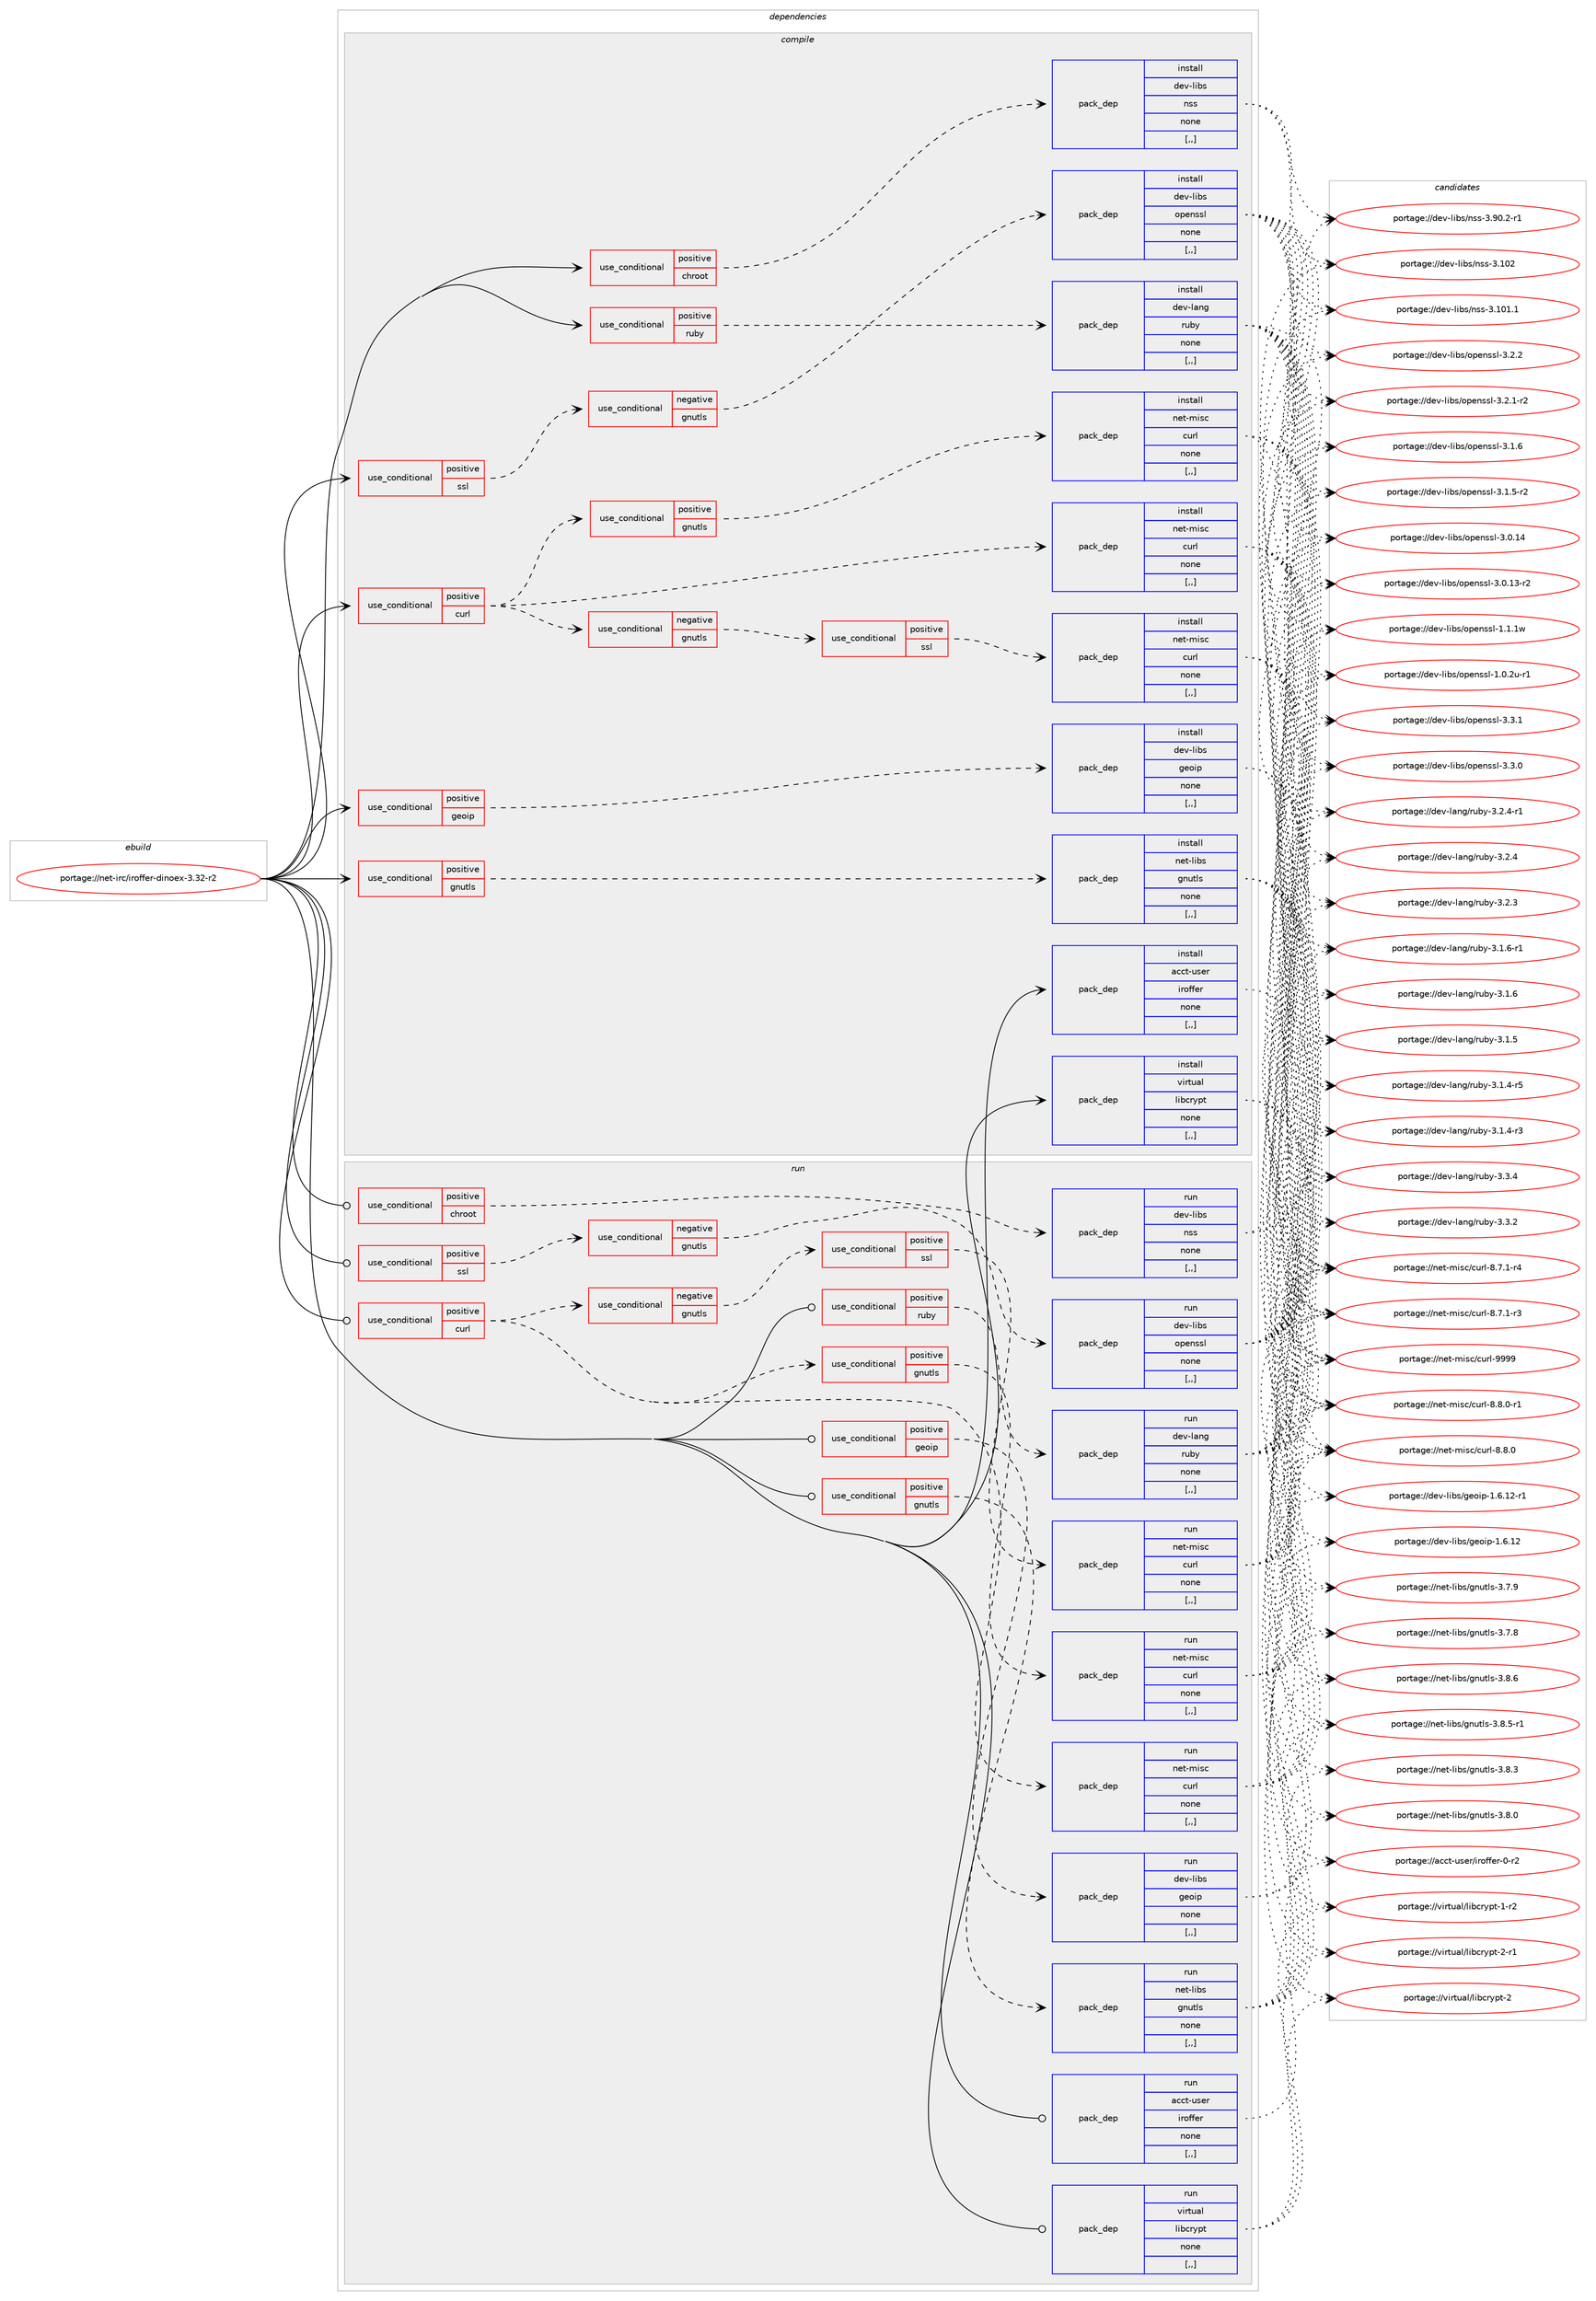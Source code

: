 digraph prolog {

# *************
# Graph options
# *************

newrank=true;
concentrate=true;
compound=true;
graph [rankdir=LR,fontname=Helvetica,fontsize=10,ranksep=1.5];#, ranksep=2.5, nodesep=0.2];
edge  [arrowhead=vee];
node  [fontname=Helvetica,fontsize=10];

# **********
# The ebuild
# **********

subgraph cluster_leftcol {
color=gray;
rank=same;
label=<<i>ebuild</i>>;
id [label="portage://net-irc/iroffer-dinoex-3.32-r2", color=red, width=4, href="../net-irc/iroffer-dinoex-3.32-r2.svg"];
}

# ****************
# The dependencies
# ****************

subgraph cluster_midcol {
color=gray;
label=<<i>dependencies</i>>;
subgraph cluster_compile {
fillcolor="#eeeeee";
style=filled;
label=<<i>compile</i>>;
subgraph cond91856 {
dependency353024 [label=<<TABLE BORDER="0" CELLBORDER="1" CELLSPACING="0" CELLPADDING="4"><TR><TD ROWSPAN="3" CELLPADDING="10">use_conditional</TD></TR><TR><TD>positive</TD></TR><TR><TD>chroot</TD></TR></TABLE>>, shape=none, color=red];
subgraph pack258539 {
dependency353025 [label=<<TABLE BORDER="0" CELLBORDER="1" CELLSPACING="0" CELLPADDING="4" WIDTH="220"><TR><TD ROWSPAN="6" CELLPADDING="30">pack_dep</TD></TR><TR><TD WIDTH="110">install</TD></TR><TR><TD>dev-libs</TD></TR><TR><TD>nss</TD></TR><TR><TD>none</TD></TR><TR><TD>[,,]</TD></TR></TABLE>>, shape=none, color=blue];
}
dependency353024:e -> dependency353025:w [weight=20,style="dashed",arrowhead="vee"];
}
id:e -> dependency353024:w [weight=20,style="solid",arrowhead="vee"];
subgraph cond91857 {
dependency353026 [label=<<TABLE BORDER="0" CELLBORDER="1" CELLSPACING="0" CELLPADDING="4"><TR><TD ROWSPAN="3" CELLPADDING="10">use_conditional</TD></TR><TR><TD>positive</TD></TR><TR><TD>curl</TD></TR></TABLE>>, shape=none, color=red];
subgraph pack258540 {
dependency353027 [label=<<TABLE BORDER="0" CELLBORDER="1" CELLSPACING="0" CELLPADDING="4" WIDTH="220"><TR><TD ROWSPAN="6" CELLPADDING="30">pack_dep</TD></TR><TR><TD WIDTH="110">install</TD></TR><TR><TD>net-misc</TD></TR><TR><TD>curl</TD></TR><TR><TD>none</TD></TR><TR><TD>[,,]</TD></TR></TABLE>>, shape=none, color=blue];
}
dependency353026:e -> dependency353027:w [weight=20,style="dashed",arrowhead="vee"];
subgraph cond91858 {
dependency353028 [label=<<TABLE BORDER="0" CELLBORDER="1" CELLSPACING="0" CELLPADDING="4"><TR><TD ROWSPAN="3" CELLPADDING="10">use_conditional</TD></TR><TR><TD>positive</TD></TR><TR><TD>gnutls</TD></TR></TABLE>>, shape=none, color=red];
subgraph pack258541 {
dependency353029 [label=<<TABLE BORDER="0" CELLBORDER="1" CELLSPACING="0" CELLPADDING="4" WIDTH="220"><TR><TD ROWSPAN="6" CELLPADDING="30">pack_dep</TD></TR><TR><TD WIDTH="110">install</TD></TR><TR><TD>net-misc</TD></TR><TR><TD>curl</TD></TR><TR><TD>none</TD></TR><TR><TD>[,,]</TD></TR></TABLE>>, shape=none, color=blue];
}
dependency353028:e -> dependency353029:w [weight=20,style="dashed",arrowhead="vee"];
}
dependency353026:e -> dependency353028:w [weight=20,style="dashed",arrowhead="vee"];
subgraph cond91859 {
dependency353030 [label=<<TABLE BORDER="0" CELLBORDER="1" CELLSPACING="0" CELLPADDING="4"><TR><TD ROWSPAN="3" CELLPADDING="10">use_conditional</TD></TR><TR><TD>negative</TD></TR><TR><TD>gnutls</TD></TR></TABLE>>, shape=none, color=red];
subgraph cond91860 {
dependency353031 [label=<<TABLE BORDER="0" CELLBORDER="1" CELLSPACING="0" CELLPADDING="4"><TR><TD ROWSPAN="3" CELLPADDING="10">use_conditional</TD></TR><TR><TD>positive</TD></TR><TR><TD>ssl</TD></TR></TABLE>>, shape=none, color=red];
subgraph pack258542 {
dependency353032 [label=<<TABLE BORDER="0" CELLBORDER="1" CELLSPACING="0" CELLPADDING="4" WIDTH="220"><TR><TD ROWSPAN="6" CELLPADDING="30">pack_dep</TD></TR><TR><TD WIDTH="110">install</TD></TR><TR><TD>net-misc</TD></TR><TR><TD>curl</TD></TR><TR><TD>none</TD></TR><TR><TD>[,,]</TD></TR></TABLE>>, shape=none, color=blue];
}
dependency353031:e -> dependency353032:w [weight=20,style="dashed",arrowhead="vee"];
}
dependency353030:e -> dependency353031:w [weight=20,style="dashed",arrowhead="vee"];
}
dependency353026:e -> dependency353030:w [weight=20,style="dashed",arrowhead="vee"];
}
id:e -> dependency353026:w [weight=20,style="solid",arrowhead="vee"];
subgraph cond91861 {
dependency353033 [label=<<TABLE BORDER="0" CELLBORDER="1" CELLSPACING="0" CELLPADDING="4"><TR><TD ROWSPAN="3" CELLPADDING="10">use_conditional</TD></TR><TR><TD>positive</TD></TR><TR><TD>geoip</TD></TR></TABLE>>, shape=none, color=red];
subgraph pack258543 {
dependency353034 [label=<<TABLE BORDER="0" CELLBORDER="1" CELLSPACING="0" CELLPADDING="4" WIDTH="220"><TR><TD ROWSPAN="6" CELLPADDING="30">pack_dep</TD></TR><TR><TD WIDTH="110">install</TD></TR><TR><TD>dev-libs</TD></TR><TR><TD>geoip</TD></TR><TR><TD>none</TD></TR><TR><TD>[,,]</TD></TR></TABLE>>, shape=none, color=blue];
}
dependency353033:e -> dependency353034:w [weight=20,style="dashed",arrowhead="vee"];
}
id:e -> dependency353033:w [weight=20,style="solid",arrowhead="vee"];
subgraph cond91862 {
dependency353035 [label=<<TABLE BORDER="0" CELLBORDER="1" CELLSPACING="0" CELLPADDING="4"><TR><TD ROWSPAN="3" CELLPADDING="10">use_conditional</TD></TR><TR><TD>positive</TD></TR><TR><TD>gnutls</TD></TR></TABLE>>, shape=none, color=red];
subgraph pack258544 {
dependency353036 [label=<<TABLE BORDER="0" CELLBORDER="1" CELLSPACING="0" CELLPADDING="4" WIDTH="220"><TR><TD ROWSPAN="6" CELLPADDING="30">pack_dep</TD></TR><TR><TD WIDTH="110">install</TD></TR><TR><TD>net-libs</TD></TR><TR><TD>gnutls</TD></TR><TR><TD>none</TD></TR><TR><TD>[,,]</TD></TR></TABLE>>, shape=none, color=blue];
}
dependency353035:e -> dependency353036:w [weight=20,style="dashed",arrowhead="vee"];
}
id:e -> dependency353035:w [weight=20,style="solid",arrowhead="vee"];
subgraph cond91863 {
dependency353037 [label=<<TABLE BORDER="0" CELLBORDER="1" CELLSPACING="0" CELLPADDING="4"><TR><TD ROWSPAN="3" CELLPADDING="10">use_conditional</TD></TR><TR><TD>positive</TD></TR><TR><TD>ruby</TD></TR></TABLE>>, shape=none, color=red];
subgraph pack258545 {
dependency353038 [label=<<TABLE BORDER="0" CELLBORDER="1" CELLSPACING="0" CELLPADDING="4" WIDTH="220"><TR><TD ROWSPAN="6" CELLPADDING="30">pack_dep</TD></TR><TR><TD WIDTH="110">install</TD></TR><TR><TD>dev-lang</TD></TR><TR><TD>ruby</TD></TR><TR><TD>none</TD></TR><TR><TD>[,,]</TD></TR></TABLE>>, shape=none, color=blue];
}
dependency353037:e -> dependency353038:w [weight=20,style="dashed",arrowhead="vee"];
}
id:e -> dependency353037:w [weight=20,style="solid",arrowhead="vee"];
subgraph cond91864 {
dependency353039 [label=<<TABLE BORDER="0" CELLBORDER="1" CELLSPACING="0" CELLPADDING="4"><TR><TD ROWSPAN="3" CELLPADDING="10">use_conditional</TD></TR><TR><TD>positive</TD></TR><TR><TD>ssl</TD></TR></TABLE>>, shape=none, color=red];
subgraph cond91865 {
dependency353040 [label=<<TABLE BORDER="0" CELLBORDER="1" CELLSPACING="0" CELLPADDING="4"><TR><TD ROWSPAN="3" CELLPADDING="10">use_conditional</TD></TR><TR><TD>negative</TD></TR><TR><TD>gnutls</TD></TR></TABLE>>, shape=none, color=red];
subgraph pack258546 {
dependency353041 [label=<<TABLE BORDER="0" CELLBORDER="1" CELLSPACING="0" CELLPADDING="4" WIDTH="220"><TR><TD ROWSPAN="6" CELLPADDING="30">pack_dep</TD></TR><TR><TD WIDTH="110">install</TD></TR><TR><TD>dev-libs</TD></TR><TR><TD>openssl</TD></TR><TR><TD>none</TD></TR><TR><TD>[,,]</TD></TR></TABLE>>, shape=none, color=blue];
}
dependency353040:e -> dependency353041:w [weight=20,style="dashed",arrowhead="vee"];
}
dependency353039:e -> dependency353040:w [weight=20,style="dashed",arrowhead="vee"];
}
id:e -> dependency353039:w [weight=20,style="solid",arrowhead="vee"];
subgraph pack258547 {
dependency353042 [label=<<TABLE BORDER="0" CELLBORDER="1" CELLSPACING="0" CELLPADDING="4" WIDTH="220"><TR><TD ROWSPAN="6" CELLPADDING="30">pack_dep</TD></TR><TR><TD WIDTH="110">install</TD></TR><TR><TD>acct-user</TD></TR><TR><TD>iroffer</TD></TR><TR><TD>none</TD></TR><TR><TD>[,,]</TD></TR></TABLE>>, shape=none, color=blue];
}
id:e -> dependency353042:w [weight=20,style="solid",arrowhead="vee"];
subgraph pack258548 {
dependency353043 [label=<<TABLE BORDER="0" CELLBORDER="1" CELLSPACING="0" CELLPADDING="4" WIDTH="220"><TR><TD ROWSPAN="6" CELLPADDING="30">pack_dep</TD></TR><TR><TD WIDTH="110">install</TD></TR><TR><TD>virtual</TD></TR><TR><TD>libcrypt</TD></TR><TR><TD>none</TD></TR><TR><TD>[,,]</TD></TR></TABLE>>, shape=none, color=blue];
}
id:e -> dependency353043:w [weight=20,style="solid",arrowhead="vee"];
}
subgraph cluster_compileandrun {
fillcolor="#eeeeee";
style=filled;
label=<<i>compile and run</i>>;
}
subgraph cluster_run {
fillcolor="#eeeeee";
style=filled;
label=<<i>run</i>>;
subgraph cond91866 {
dependency353044 [label=<<TABLE BORDER="0" CELLBORDER="1" CELLSPACING="0" CELLPADDING="4"><TR><TD ROWSPAN="3" CELLPADDING="10">use_conditional</TD></TR><TR><TD>positive</TD></TR><TR><TD>chroot</TD></TR></TABLE>>, shape=none, color=red];
subgraph pack258549 {
dependency353045 [label=<<TABLE BORDER="0" CELLBORDER="1" CELLSPACING="0" CELLPADDING="4" WIDTH="220"><TR><TD ROWSPAN="6" CELLPADDING="30">pack_dep</TD></TR><TR><TD WIDTH="110">run</TD></TR><TR><TD>dev-libs</TD></TR><TR><TD>nss</TD></TR><TR><TD>none</TD></TR><TR><TD>[,,]</TD></TR></TABLE>>, shape=none, color=blue];
}
dependency353044:e -> dependency353045:w [weight=20,style="dashed",arrowhead="vee"];
}
id:e -> dependency353044:w [weight=20,style="solid",arrowhead="odot"];
subgraph cond91867 {
dependency353046 [label=<<TABLE BORDER="0" CELLBORDER="1" CELLSPACING="0" CELLPADDING="4"><TR><TD ROWSPAN="3" CELLPADDING="10">use_conditional</TD></TR><TR><TD>positive</TD></TR><TR><TD>curl</TD></TR></TABLE>>, shape=none, color=red];
subgraph pack258550 {
dependency353047 [label=<<TABLE BORDER="0" CELLBORDER="1" CELLSPACING="0" CELLPADDING="4" WIDTH="220"><TR><TD ROWSPAN="6" CELLPADDING="30">pack_dep</TD></TR><TR><TD WIDTH="110">run</TD></TR><TR><TD>net-misc</TD></TR><TR><TD>curl</TD></TR><TR><TD>none</TD></TR><TR><TD>[,,]</TD></TR></TABLE>>, shape=none, color=blue];
}
dependency353046:e -> dependency353047:w [weight=20,style="dashed",arrowhead="vee"];
subgraph cond91868 {
dependency353048 [label=<<TABLE BORDER="0" CELLBORDER="1" CELLSPACING="0" CELLPADDING="4"><TR><TD ROWSPAN="3" CELLPADDING="10">use_conditional</TD></TR><TR><TD>positive</TD></TR><TR><TD>gnutls</TD></TR></TABLE>>, shape=none, color=red];
subgraph pack258551 {
dependency353049 [label=<<TABLE BORDER="0" CELLBORDER="1" CELLSPACING="0" CELLPADDING="4" WIDTH="220"><TR><TD ROWSPAN="6" CELLPADDING="30">pack_dep</TD></TR><TR><TD WIDTH="110">run</TD></TR><TR><TD>net-misc</TD></TR><TR><TD>curl</TD></TR><TR><TD>none</TD></TR><TR><TD>[,,]</TD></TR></TABLE>>, shape=none, color=blue];
}
dependency353048:e -> dependency353049:w [weight=20,style="dashed",arrowhead="vee"];
}
dependency353046:e -> dependency353048:w [weight=20,style="dashed",arrowhead="vee"];
subgraph cond91869 {
dependency353050 [label=<<TABLE BORDER="0" CELLBORDER="1" CELLSPACING="0" CELLPADDING="4"><TR><TD ROWSPAN="3" CELLPADDING="10">use_conditional</TD></TR><TR><TD>negative</TD></TR><TR><TD>gnutls</TD></TR></TABLE>>, shape=none, color=red];
subgraph cond91870 {
dependency353051 [label=<<TABLE BORDER="0" CELLBORDER="1" CELLSPACING="0" CELLPADDING="4"><TR><TD ROWSPAN="3" CELLPADDING="10">use_conditional</TD></TR><TR><TD>positive</TD></TR><TR><TD>ssl</TD></TR></TABLE>>, shape=none, color=red];
subgraph pack258552 {
dependency353052 [label=<<TABLE BORDER="0" CELLBORDER="1" CELLSPACING="0" CELLPADDING="4" WIDTH="220"><TR><TD ROWSPAN="6" CELLPADDING="30">pack_dep</TD></TR><TR><TD WIDTH="110">run</TD></TR><TR><TD>net-misc</TD></TR><TR><TD>curl</TD></TR><TR><TD>none</TD></TR><TR><TD>[,,]</TD></TR></TABLE>>, shape=none, color=blue];
}
dependency353051:e -> dependency353052:w [weight=20,style="dashed",arrowhead="vee"];
}
dependency353050:e -> dependency353051:w [weight=20,style="dashed",arrowhead="vee"];
}
dependency353046:e -> dependency353050:w [weight=20,style="dashed",arrowhead="vee"];
}
id:e -> dependency353046:w [weight=20,style="solid",arrowhead="odot"];
subgraph cond91871 {
dependency353053 [label=<<TABLE BORDER="0" CELLBORDER="1" CELLSPACING="0" CELLPADDING="4"><TR><TD ROWSPAN="3" CELLPADDING="10">use_conditional</TD></TR><TR><TD>positive</TD></TR><TR><TD>geoip</TD></TR></TABLE>>, shape=none, color=red];
subgraph pack258553 {
dependency353054 [label=<<TABLE BORDER="0" CELLBORDER="1" CELLSPACING="0" CELLPADDING="4" WIDTH="220"><TR><TD ROWSPAN="6" CELLPADDING="30">pack_dep</TD></TR><TR><TD WIDTH="110">run</TD></TR><TR><TD>dev-libs</TD></TR><TR><TD>geoip</TD></TR><TR><TD>none</TD></TR><TR><TD>[,,]</TD></TR></TABLE>>, shape=none, color=blue];
}
dependency353053:e -> dependency353054:w [weight=20,style="dashed",arrowhead="vee"];
}
id:e -> dependency353053:w [weight=20,style="solid",arrowhead="odot"];
subgraph cond91872 {
dependency353055 [label=<<TABLE BORDER="0" CELLBORDER="1" CELLSPACING="0" CELLPADDING="4"><TR><TD ROWSPAN="3" CELLPADDING="10">use_conditional</TD></TR><TR><TD>positive</TD></TR><TR><TD>gnutls</TD></TR></TABLE>>, shape=none, color=red];
subgraph pack258554 {
dependency353056 [label=<<TABLE BORDER="0" CELLBORDER="1" CELLSPACING="0" CELLPADDING="4" WIDTH="220"><TR><TD ROWSPAN="6" CELLPADDING="30">pack_dep</TD></TR><TR><TD WIDTH="110">run</TD></TR><TR><TD>net-libs</TD></TR><TR><TD>gnutls</TD></TR><TR><TD>none</TD></TR><TR><TD>[,,]</TD></TR></TABLE>>, shape=none, color=blue];
}
dependency353055:e -> dependency353056:w [weight=20,style="dashed",arrowhead="vee"];
}
id:e -> dependency353055:w [weight=20,style="solid",arrowhead="odot"];
subgraph cond91873 {
dependency353057 [label=<<TABLE BORDER="0" CELLBORDER="1" CELLSPACING="0" CELLPADDING="4"><TR><TD ROWSPAN="3" CELLPADDING="10">use_conditional</TD></TR><TR><TD>positive</TD></TR><TR><TD>ruby</TD></TR></TABLE>>, shape=none, color=red];
subgraph pack258555 {
dependency353058 [label=<<TABLE BORDER="0" CELLBORDER="1" CELLSPACING="0" CELLPADDING="4" WIDTH="220"><TR><TD ROWSPAN="6" CELLPADDING="30">pack_dep</TD></TR><TR><TD WIDTH="110">run</TD></TR><TR><TD>dev-lang</TD></TR><TR><TD>ruby</TD></TR><TR><TD>none</TD></TR><TR><TD>[,,]</TD></TR></TABLE>>, shape=none, color=blue];
}
dependency353057:e -> dependency353058:w [weight=20,style="dashed",arrowhead="vee"];
}
id:e -> dependency353057:w [weight=20,style="solid",arrowhead="odot"];
subgraph cond91874 {
dependency353059 [label=<<TABLE BORDER="0" CELLBORDER="1" CELLSPACING="0" CELLPADDING="4"><TR><TD ROWSPAN="3" CELLPADDING="10">use_conditional</TD></TR><TR><TD>positive</TD></TR><TR><TD>ssl</TD></TR></TABLE>>, shape=none, color=red];
subgraph cond91875 {
dependency353060 [label=<<TABLE BORDER="0" CELLBORDER="1" CELLSPACING="0" CELLPADDING="4"><TR><TD ROWSPAN="3" CELLPADDING="10">use_conditional</TD></TR><TR><TD>negative</TD></TR><TR><TD>gnutls</TD></TR></TABLE>>, shape=none, color=red];
subgraph pack258556 {
dependency353061 [label=<<TABLE BORDER="0" CELLBORDER="1" CELLSPACING="0" CELLPADDING="4" WIDTH="220"><TR><TD ROWSPAN="6" CELLPADDING="30">pack_dep</TD></TR><TR><TD WIDTH="110">run</TD></TR><TR><TD>dev-libs</TD></TR><TR><TD>openssl</TD></TR><TR><TD>none</TD></TR><TR><TD>[,,]</TD></TR></TABLE>>, shape=none, color=blue];
}
dependency353060:e -> dependency353061:w [weight=20,style="dashed",arrowhead="vee"];
}
dependency353059:e -> dependency353060:w [weight=20,style="dashed",arrowhead="vee"];
}
id:e -> dependency353059:w [weight=20,style="solid",arrowhead="odot"];
subgraph pack258557 {
dependency353062 [label=<<TABLE BORDER="0" CELLBORDER="1" CELLSPACING="0" CELLPADDING="4" WIDTH="220"><TR><TD ROWSPAN="6" CELLPADDING="30">pack_dep</TD></TR><TR><TD WIDTH="110">run</TD></TR><TR><TD>acct-user</TD></TR><TR><TD>iroffer</TD></TR><TR><TD>none</TD></TR><TR><TD>[,,]</TD></TR></TABLE>>, shape=none, color=blue];
}
id:e -> dependency353062:w [weight=20,style="solid",arrowhead="odot"];
subgraph pack258558 {
dependency353063 [label=<<TABLE BORDER="0" CELLBORDER="1" CELLSPACING="0" CELLPADDING="4" WIDTH="220"><TR><TD ROWSPAN="6" CELLPADDING="30">pack_dep</TD></TR><TR><TD WIDTH="110">run</TD></TR><TR><TD>virtual</TD></TR><TR><TD>libcrypt</TD></TR><TR><TD>none</TD></TR><TR><TD>[,,]</TD></TR></TABLE>>, shape=none, color=blue];
}
id:e -> dependency353063:w [weight=20,style="solid",arrowhead="odot"];
}
}

# **************
# The candidates
# **************

subgraph cluster_choices {
rank=same;
color=gray;
label=<<i>candidates</i>>;

subgraph choice258539 {
color=black;
nodesep=1;
choice100101118451081059811547110115115455146494850 [label="portage://dev-libs/nss-3.102", color=red, width=4,href="../dev-libs/nss-3.102.svg"];
choice1001011184510810598115471101151154551464948494649 [label="portage://dev-libs/nss-3.101.1", color=red, width=4,href="../dev-libs/nss-3.101.1.svg"];
choice100101118451081059811547110115115455146574846504511449 [label="portage://dev-libs/nss-3.90.2-r1", color=red, width=4,href="../dev-libs/nss-3.90.2-r1.svg"];
dependency353025:e -> choice100101118451081059811547110115115455146494850:w [style=dotted,weight="100"];
dependency353025:e -> choice1001011184510810598115471101151154551464948494649:w [style=dotted,weight="100"];
dependency353025:e -> choice100101118451081059811547110115115455146574846504511449:w [style=dotted,weight="100"];
}
subgraph choice258540 {
color=black;
nodesep=1;
choice110101116451091051159947991171141084557575757 [label="portage://net-misc/curl-9999", color=red, width=4,href="../net-misc/curl-9999.svg"];
choice110101116451091051159947991171141084556465646484511449 [label="portage://net-misc/curl-8.8.0-r1", color=red, width=4,href="../net-misc/curl-8.8.0-r1.svg"];
choice11010111645109105115994799117114108455646564648 [label="portage://net-misc/curl-8.8.0", color=red, width=4,href="../net-misc/curl-8.8.0.svg"];
choice110101116451091051159947991171141084556465546494511452 [label="portage://net-misc/curl-8.7.1-r4", color=red, width=4,href="../net-misc/curl-8.7.1-r4.svg"];
choice110101116451091051159947991171141084556465546494511451 [label="portage://net-misc/curl-8.7.1-r3", color=red, width=4,href="../net-misc/curl-8.7.1-r3.svg"];
dependency353027:e -> choice110101116451091051159947991171141084557575757:w [style=dotted,weight="100"];
dependency353027:e -> choice110101116451091051159947991171141084556465646484511449:w [style=dotted,weight="100"];
dependency353027:e -> choice11010111645109105115994799117114108455646564648:w [style=dotted,weight="100"];
dependency353027:e -> choice110101116451091051159947991171141084556465546494511452:w [style=dotted,weight="100"];
dependency353027:e -> choice110101116451091051159947991171141084556465546494511451:w [style=dotted,weight="100"];
}
subgraph choice258541 {
color=black;
nodesep=1;
choice110101116451091051159947991171141084557575757 [label="portage://net-misc/curl-9999", color=red, width=4,href="../net-misc/curl-9999.svg"];
choice110101116451091051159947991171141084556465646484511449 [label="portage://net-misc/curl-8.8.0-r1", color=red, width=4,href="../net-misc/curl-8.8.0-r1.svg"];
choice11010111645109105115994799117114108455646564648 [label="portage://net-misc/curl-8.8.0", color=red, width=4,href="../net-misc/curl-8.8.0.svg"];
choice110101116451091051159947991171141084556465546494511452 [label="portage://net-misc/curl-8.7.1-r4", color=red, width=4,href="../net-misc/curl-8.7.1-r4.svg"];
choice110101116451091051159947991171141084556465546494511451 [label="portage://net-misc/curl-8.7.1-r3", color=red, width=4,href="../net-misc/curl-8.7.1-r3.svg"];
dependency353029:e -> choice110101116451091051159947991171141084557575757:w [style=dotted,weight="100"];
dependency353029:e -> choice110101116451091051159947991171141084556465646484511449:w [style=dotted,weight="100"];
dependency353029:e -> choice11010111645109105115994799117114108455646564648:w [style=dotted,weight="100"];
dependency353029:e -> choice110101116451091051159947991171141084556465546494511452:w [style=dotted,weight="100"];
dependency353029:e -> choice110101116451091051159947991171141084556465546494511451:w [style=dotted,weight="100"];
}
subgraph choice258542 {
color=black;
nodesep=1;
choice110101116451091051159947991171141084557575757 [label="portage://net-misc/curl-9999", color=red, width=4,href="../net-misc/curl-9999.svg"];
choice110101116451091051159947991171141084556465646484511449 [label="portage://net-misc/curl-8.8.0-r1", color=red, width=4,href="../net-misc/curl-8.8.0-r1.svg"];
choice11010111645109105115994799117114108455646564648 [label="portage://net-misc/curl-8.8.0", color=red, width=4,href="../net-misc/curl-8.8.0.svg"];
choice110101116451091051159947991171141084556465546494511452 [label="portage://net-misc/curl-8.7.1-r4", color=red, width=4,href="../net-misc/curl-8.7.1-r4.svg"];
choice110101116451091051159947991171141084556465546494511451 [label="portage://net-misc/curl-8.7.1-r3", color=red, width=4,href="../net-misc/curl-8.7.1-r3.svg"];
dependency353032:e -> choice110101116451091051159947991171141084557575757:w [style=dotted,weight="100"];
dependency353032:e -> choice110101116451091051159947991171141084556465646484511449:w [style=dotted,weight="100"];
dependency353032:e -> choice11010111645109105115994799117114108455646564648:w [style=dotted,weight="100"];
dependency353032:e -> choice110101116451091051159947991171141084556465546494511452:w [style=dotted,weight="100"];
dependency353032:e -> choice110101116451091051159947991171141084556465546494511451:w [style=dotted,weight="100"];
}
subgraph choice258543 {
color=black;
nodesep=1;
choice100101118451081059811547103101111105112454946544649504511449 [label="portage://dev-libs/geoip-1.6.12-r1", color=red, width=4,href="../dev-libs/geoip-1.6.12-r1.svg"];
choice10010111845108105981154710310111110511245494654464950 [label="portage://dev-libs/geoip-1.6.12", color=red, width=4,href="../dev-libs/geoip-1.6.12.svg"];
dependency353034:e -> choice100101118451081059811547103101111105112454946544649504511449:w [style=dotted,weight="100"];
dependency353034:e -> choice10010111845108105981154710310111110511245494654464950:w [style=dotted,weight="100"];
}
subgraph choice258544 {
color=black;
nodesep=1;
choice110101116451081059811547103110117116108115455146564654 [label="portage://net-libs/gnutls-3.8.6", color=red, width=4,href="../net-libs/gnutls-3.8.6.svg"];
choice1101011164510810598115471031101171161081154551465646534511449 [label="portage://net-libs/gnutls-3.8.5-r1", color=red, width=4,href="../net-libs/gnutls-3.8.5-r1.svg"];
choice110101116451081059811547103110117116108115455146564651 [label="portage://net-libs/gnutls-3.8.3", color=red, width=4,href="../net-libs/gnutls-3.8.3.svg"];
choice110101116451081059811547103110117116108115455146564648 [label="portage://net-libs/gnutls-3.8.0", color=red, width=4,href="../net-libs/gnutls-3.8.0.svg"];
choice110101116451081059811547103110117116108115455146554657 [label="portage://net-libs/gnutls-3.7.9", color=red, width=4,href="../net-libs/gnutls-3.7.9.svg"];
choice110101116451081059811547103110117116108115455146554656 [label="portage://net-libs/gnutls-3.7.8", color=red, width=4,href="../net-libs/gnutls-3.7.8.svg"];
dependency353036:e -> choice110101116451081059811547103110117116108115455146564654:w [style=dotted,weight="100"];
dependency353036:e -> choice1101011164510810598115471031101171161081154551465646534511449:w [style=dotted,weight="100"];
dependency353036:e -> choice110101116451081059811547103110117116108115455146564651:w [style=dotted,weight="100"];
dependency353036:e -> choice110101116451081059811547103110117116108115455146564648:w [style=dotted,weight="100"];
dependency353036:e -> choice110101116451081059811547103110117116108115455146554657:w [style=dotted,weight="100"];
dependency353036:e -> choice110101116451081059811547103110117116108115455146554656:w [style=dotted,weight="100"];
}
subgraph choice258545 {
color=black;
nodesep=1;
choice10010111845108971101034711411798121455146514652 [label="portage://dev-lang/ruby-3.3.4", color=red, width=4,href="../dev-lang/ruby-3.3.4.svg"];
choice10010111845108971101034711411798121455146514650 [label="portage://dev-lang/ruby-3.3.2", color=red, width=4,href="../dev-lang/ruby-3.3.2.svg"];
choice100101118451089711010347114117981214551465046524511449 [label="portage://dev-lang/ruby-3.2.4-r1", color=red, width=4,href="../dev-lang/ruby-3.2.4-r1.svg"];
choice10010111845108971101034711411798121455146504652 [label="portage://dev-lang/ruby-3.2.4", color=red, width=4,href="../dev-lang/ruby-3.2.4.svg"];
choice10010111845108971101034711411798121455146504651 [label="portage://dev-lang/ruby-3.2.3", color=red, width=4,href="../dev-lang/ruby-3.2.3.svg"];
choice100101118451089711010347114117981214551464946544511449 [label="portage://dev-lang/ruby-3.1.6-r1", color=red, width=4,href="../dev-lang/ruby-3.1.6-r1.svg"];
choice10010111845108971101034711411798121455146494654 [label="portage://dev-lang/ruby-3.1.6", color=red, width=4,href="../dev-lang/ruby-3.1.6.svg"];
choice10010111845108971101034711411798121455146494653 [label="portage://dev-lang/ruby-3.1.5", color=red, width=4,href="../dev-lang/ruby-3.1.5.svg"];
choice100101118451089711010347114117981214551464946524511453 [label="portage://dev-lang/ruby-3.1.4-r5", color=red, width=4,href="../dev-lang/ruby-3.1.4-r5.svg"];
choice100101118451089711010347114117981214551464946524511451 [label="portage://dev-lang/ruby-3.1.4-r3", color=red, width=4,href="../dev-lang/ruby-3.1.4-r3.svg"];
dependency353038:e -> choice10010111845108971101034711411798121455146514652:w [style=dotted,weight="100"];
dependency353038:e -> choice10010111845108971101034711411798121455146514650:w [style=dotted,weight="100"];
dependency353038:e -> choice100101118451089711010347114117981214551465046524511449:w [style=dotted,weight="100"];
dependency353038:e -> choice10010111845108971101034711411798121455146504652:w [style=dotted,weight="100"];
dependency353038:e -> choice10010111845108971101034711411798121455146504651:w [style=dotted,weight="100"];
dependency353038:e -> choice100101118451089711010347114117981214551464946544511449:w [style=dotted,weight="100"];
dependency353038:e -> choice10010111845108971101034711411798121455146494654:w [style=dotted,weight="100"];
dependency353038:e -> choice10010111845108971101034711411798121455146494653:w [style=dotted,weight="100"];
dependency353038:e -> choice100101118451089711010347114117981214551464946524511453:w [style=dotted,weight="100"];
dependency353038:e -> choice100101118451089711010347114117981214551464946524511451:w [style=dotted,weight="100"];
}
subgraph choice258546 {
color=black;
nodesep=1;
choice100101118451081059811547111112101110115115108455146514649 [label="portage://dev-libs/openssl-3.3.1", color=red, width=4,href="../dev-libs/openssl-3.3.1.svg"];
choice100101118451081059811547111112101110115115108455146514648 [label="portage://dev-libs/openssl-3.3.0", color=red, width=4,href="../dev-libs/openssl-3.3.0.svg"];
choice100101118451081059811547111112101110115115108455146504650 [label="portage://dev-libs/openssl-3.2.2", color=red, width=4,href="../dev-libs/openssl-3.2.2.svg"];
choice1001011184510810598115471111121011101151151084551465046494511450 [label="portage://dev-libs/openssl-3.2.1-r2", color=red, width=4,href="../dev-libs/openssl-3.2.1-r2.svg"];
choice100101118451081059811547111112101110115115108455146494654 [label="portage://dev-libs/openssl-3.1.6", color=red, width=4,href="../dev-libs/openssl-3.1.6.svg"];
choice1001011184510810598115471111121011101151151084551464946534511450 [label="portage://dev-libs/openssl-3.1.5-r2", color=red, width=4,href="../dev-libs/openssl-3.1.5-r2.svg"];
choice10010111845108105981154711111210111011511510845514648464952 [label="portage://dev-libs/openssl-3.0.14", color=red, width=4,href="../dev-libs/openssl-3.0.14.svg"];
choice100101118451081059811547111112101110115115108455146484649514511450 [label="portage://dev-libs/openssl-3.0.13-r2", color=red, width=4,href="../dev-libs/openssl-3.0.13-r2.svg"];
choice100101118451081059811547111112101110115115108454946494649119 [label="portage://dev-libs/openssl-1.1.1w", color=red, width=4,href="../dev-libs/openssl-1.1.1w.svg"];
choice1001011184510810598115471111121011101151151084549464846501174511449 [label="portage://dev-libs/openssl-1.0.2u-r1", color=red, width=4,href="../dev-libs/openssl-1.0.2u-r1.svg"];
dependency353041:e -> choice100101118451081059811547111112101110115115108455146514649:w [style=dotted,weight="100"];
dependency353041:e -> choice100101118451081059811547111112101110115115108455146514648:w [style=dotted,weight="100"];
dependency353041:e -> choice100101118451081059811547111112101110115115108455146504650:w [style=dotted,weight="100"];
dependency353041:e -> choice1001011184510810598115471111121011101151151084551465046494511450:w [style=dotted,weight="100"];
dependency353041:e -> choice100101118451081059811547111112101110115115108455146494654:w [style=dotted,weight="100"];
dependency353041:e -> choice1001011184510810598115471111121011101151151084551464946534511450:w [style=dotted,weight="100"];
dependency353041:e -> choice10010111845108105981154711111210111011511510845514648464952:w [style=dotted,weight="100"];
dependency353041:e -> choice100101118451081059811547111112101110115115108455146484649514511450:w [style=dotted,weight="100"];
dependency353041:e -> choice100101118451081059811547111112101110115115108454946494649119:w [style=dotted,weight="100"];
dependency353041:e -> choice1001011184510810598115471111121011101151151084549464846501174511449:w [style=dotted,weight="100"];
}
subgraph choice258547 {
color=black;
nodesep=1;
choice979999116451171151011144710511411110210210111445484511450 [label="portage://acct-user/iroffer-0-r2", color=red, width=4,href="../acct-user/iroffer-0-r2.svg"];
dependency353042:e -> choice979999116451171151011144710511411110210210111445484511450:w [style=dotted,weight="100"];
}
subgraph choice258548 {
color=black;
nodesep=1;
choice1181051141161179710847108105989911412111211645504511449 [label="portage://virtual/libcrypt-2-r1", color=red, width=4,href="../virtual/libcrypt-2-r1.svg"];
choice118105114116117971084710810598991141211121164550 [label="portage://virtual/libcrypt-2", color=red, width=4,href="../virtual/libcrypt-2.svg"];
choice1181051141161179710847108105989911412111211645494511450 [label="portage://virtual/libcrypt-1-r2", color=red, width=4,href="../virtual/libcrypt-1-r2.svg"];
dependency353043:e -> choice1181051141161179710847108105989911412111211645504511449:w [style=dotted,weight="100"];
dependency353043:e -> choice118105114116117971084710810598991141211121164550:w [style=dotted,weight="100"];
dependency353043:e -> choice1181051141161179710847108105989911412111211645494511450:w [style=dotted,weight="100"];
}
subgraph choice258549 {
color=black;
nodesep=1;
choice100101118451081059811547110115115455146494850 [label="portage://dev-libs/nss-3.102", color=red, width=4,href="../dev-libs/nss-3.102.svg"];
choice1001011184510810598115471101151154551464948494649 [label="portage://dev-libs/nss-3.101.1", color=red, width=4,href="../dev-libs/nss-3.101.1.svg"];
choice100101118451081059811547110115115455146574846504511449 [label="portage://dev-libs/nss-3.90.2-r1", color=red, width=4,href="../dev-libs/nss-3.90.2-r1.svg"];
dependency353045:e -> choice100101118451081059811547110115115455146494850:w [style=dotted,weight="100"];
dependency353045:e -> choice1001011184510810598115471101151154551464948494649:w [style=dotted,weight="100"];
dependency353045:e -> choice100101118451081059811547110115115455146574846504511449:w [style=dotted,weight="100"];
}
subgraph choice258550 {
color=black;
nodesep=1;
choice110101116451091051159947991171141084557575757 [label="portage://net-misc/curl-9999", color=red, width=4,href="../net-misc/curl-9999.svg"];
choice110101116451091051159947991171141084556465646484511449 [label="portage://net-misc/curl-8.8.0-r1", color=red, width=4,href="../net-misc/curl-8.8.0-r1.svg"];
choice11010111645109105115994799117114108455646564648 [label="portage://net-misc/curl-8.8.0", color=red, width=4,href="../net-misc/curl-8.8.0.svg"];
choice110101116451091051159947991171141084556465546494511452 [label="portage://net-misc/curl-8.7.1-r4", color=red, width=4,href="../net-misc/curl-8.7.1-r4.svg"];
choice110101116451091051159947991171141084556465546494511451 [label="portage://net-misc/curl-8.7.1-r3", color=red, width=4,href="../net-misc/curl-8.7.1-r3.svg"];
dependency353047:e -> choice110101116451091051159947991171141084557575757:w [style=dotted,weight="100"];
dependency353047:e -> choice110101116451091051159947991171141084556465646484511449:w [style=dotted,weight="100"];
dependency353047:e -> choice11010111645109105115994799117114108455646564648:w [style=dotted,weight="100"];
dependency353047:e -> choice110101116451091051159947991171141084556465546494511452:w [style=dotted,weight="100"];
dependency353047:e -> choice110101116451091051159947991171141084556465546494511451:w [style=dotted,weight="100"];
}
subgraph choice258551 {
color=black;
nodesep=1;
choice110101116451091051159947991171141084557575757 [label="portage://net-misc/curl-9999", color=red, width=4,href="../net-misc/curl-9999.svg"];
choice110101116451091051159947991171141084556465646484511449 [label="portage://net-misc/curl-8.8.0-r1", color=red, width=4,href="../net-misc/curl-8.8.0-r1.svg"];
choice11010111645109105115994799117114108455646564648 [label="portage://net-misc/curl-8.8.0", color=red, width=4,href="../net-misc/curl-8.8.0.svg"];
choice110101116451091051159947991171141084556465546494511452 [label="portage://net-misc/curl-8.7.1-r4", color=red, width=4,href="../net-misc/curl-8.7.1-r4.svg"];
choice110101116451091051159947991171141084556465546494511451 [label="portage://net-misc/curl-8.7.1-r3", color=red, width=4,href="../net-misc/curl-8.7.1-r3.svg"];
dependency353049:e -> choice110101116451091051159947991171141084557575757:w [style=dotted,weight="100"];
dependency353049:e -> choice110101116451091051159947991171141084556465646484511449:w [style=dotted,weight="100"];
dependency353049:e -> choice11010111645109105115994799117114108455646564648:w [style=dotted,weight="100"];
dependency353049:e -> choice110101116451091051159947991171141084556465546494511452:w [style=dotted,weight="100"];
dependency353049:e -> choice110101116451091051159947991171141084556465546494511451:w [style=dotted,weight="100"];
}
subgraph choice258552 {
color=black;
nodesep=1;
choice110101116451091051159947991171141084557575757 [label="portage://net-misc/curl-9999", color=red, width=4,href="../net-misc/curl-9999.svg"];
choice110101116451091051159947991171141084556465646484511449 [label="portage://net-misc/curl-8.8.0-r1", color=red, width=4,href="../net-misc/curl-8.8.0-r1.svg"];
choice11010111645109105115994799117114108455646564648 [label="portage://net-misc/curl-8.8.0", color=red, width=4,href="../net-misc/curl-8.8.0.svg"];
choice110101116451091051159947991171141084556465546494511452 [label="portage://net-misc/curl-8.7.1-r4", color=red, width=4,href="../net-misc/curl-8.7.1-r4.svg"];
choice110101116451091051159947991171141084556465546494511451 [label="portage://net-misc/curl-8.7.1-r3", color=red, width=4,href="../net-misc/curl-8.7.1-r3.svg"];
dependency353052:e -> choice110101116451091051159947991171141084557575757:w [style=dotted,weight="100"];
dependency353052:e -> choice110101116451091051159947991171141084556465646484511449:w [style=dotted,weight="100"];
dependency353052:e -> choice11010111645109105115994799117114108455646564648:w [style=dotted,weight="100"];
dependency353052:e -> choice110101116451091051159947991171141084556465546494511452:w [style=dotted,weight="100"];
dependency353052:e -> choice110101116451091051159947991171141084556465546494511451:w [style=dotted,weight="100"];
}
subgraph choice258553 {
color=black;
nodesep=1;
choice100101118451081059811547103101111105112454946544649504511449 [label="portage://dev-libs/geoip-1.6.12-r1", color=red, width=4,href="../dev-libs/geoip-1.6.12-r1.svg"];
choice10010111845108105981154710310111110511245494654464950 [label="portage://dev-libs/geoip-1.6.12", color=red, width=4,href="../dev-libs/geoip-1.6.12.svg"];
dependency353054:e -> choice100101118451081059811547103101111105112454946544649504511449:w [style=dotted,weight="100"];
dependency353054:e -> choice10010111845108105981154710310111110511245494654464950:w [style=dotted,weight="100"];
}
subgraph choice258554 {
color=black;
nodesep=1;
choice110101116451081059811547103110117116108115455146564654 [label="portage://net-libs/gnutls-3.8.6", color=red, width=4,href="../net-libs/gnutls-3.8.6.svg"];
choice1101011164510810598115471031101171161081154551465646534511449 [label="portage://net-libs/gnutls-3.8.5-r1", color=red, width=4,href="../net-libs/gnutls-3.8.5-r1.svg"];
choice110101116451081059811547103110117116108115455146564651 [label="portage://net-libs/gnutls-3.8.3", color=red, width=4,href="../net-libs/gnutls-3.8.3.svg"];
choice110101116451081059811547103110117116108115455146564648 [label="portage://net-libs/gnutls-3.8.0", color=red, width=4,href="../net-libs/gnutls-3.8.0.svg"];
choice110101116451081059811547103110117116108115455146554657 [label="portage://net-libs/gnutls-3.7.9", color=red, width=4,href="../net-libs/gnutls-3.7.9.svg"];
choice110101116451081059811547103110117116108115455146554656 [label="portage://net-libs/gnutls-3.7.8", color=red, width=4,href="../net-libs/gnutls-3.7.8.svg"];
dependency353056:e -> choice110101116451081059811547103110117116108115455146564654:w [style=dotted,weight="100"];
dependency353056:e -> choice1101011164510810598115471031101171161081154551465646534511449:w [style=dotted,weight="100"];
dependency353056:e -> choice110101116451081059811547103110117116108115455146564651:w [style=dotted,weight="100"];
dependency353056:e -> choice110101116451081059811547103110117116108115455146564648:w [style=dotted,weight="100"];
dependency353056:e -> choice110101116451081059811547103110117116108115455146554657:w [style=dotted,weight="100"];
dependency353056:e -> choice110101116451081059811547103110117116108115455146554656:w [style=dotted,weight="100"];
}
subgraph choice258555 {
color=black;
nodesep=1;
choice10010111845108971101034711411798121455146514652 [label="portage://dev-lang/ruby-3.3.4", color=red, width=4,href="../dev-lang/ruby-3.3.4.svg"];
choice10010111845108971101034711411798121455146514650 [label="portage://dev-lang/ruby-3.3.2", color=red, width=4,href="../dev-lang/ruby-3.3.2.svg"];
choice100101118451089711010347114117981214551465046524511449 [label="portage://dev-lang/ruby-3.2.4-r1", color=red, width=4,href="../dev-lang/ruby-3.2.4-r1.svg"];
choice10010111845108971101034711411798121455146504652 [label="portage://dev-lang/ruby-3.2.4", color=red, width=4,href="../dev-lang/ruby-3.2.4.svg"];
choice10010111845108971101034711411798121455146504651 [label="portage://dev-lang/ruby-3.2.3", color=red, width=4,href="../dev-lang/ruby-3.2.3.svg"];
choice100101118451089711010347114117981214551464946544511449 [label="portage://dev-lang/ruby-3.1.6-r1", color=red, width=4,href="../dev-lang/ruby-3.1.6-r1.svg"];
choice10010111845108971101034711411798121455146494654 [label="portage://dev-lang/ruby-3.1.6", color=red, width=4,href="../dev-lang/ruby-3.1.6.svg"];
choice10010111845108971101034711411798121455146494653 [label="portage://dev-lang/ruby-3.1.5", color=red, width=4,href="../dev-lang/ruby-3.1.5.svg"];
choice100101118451089711010347114117981214551464946524511453 [label="portage://dev-lang/ruby-3.1.4-r5", color=red, width=4,href="../dev-lang/ruby-3.1.4-r5.svg"];
choice100101118451089711010347114117981214551464946524511451 [label="portage://dev-lang/ruby-3.1.4-r3", color=red, width=4,href="../dev-lang/ruby-3.1.4-r3.svg"];
dependency353058:e -> choice10010111845108971101034711411798121455146514652:w [style=dotted,weight="100"];
dependency353058:e -> choice10010111845108971101034711411798121455146514650:w [style=dotted,weight="100"];
dependency353058:e -> choice100101118451089711010347114117981214551465046524511449:w [style=dotted,weight="100"];
dependency353058:e -> choice10010111845108971101034711411798121455146504652:w [style=dotted,weight="100"];
dependency353058:e -> choice10010111845108971101034711411798121455146504651:w [style=dotted,weight="100"];
dependency353058:e -> choice100101118451089711010347114117981214551464946544511449:w [style=dotted,weight="100"];
dependency353058:e -> choice10010111845108971101034711411798121455146494654:w [style=dotted,weight="100"];
dependency353058:e -> choice10010111845108971101034711411798121455146494653:w [style=dotted,weight="100"];
dependency353058:e -> choice100101118451089711010347114117981214551464946524511453:w [style=dotted,weight="100"];
dependency353058:e -> choice100101118451089711010347114117981214551464946524511451:w [style=dotted,weight="100"];
}
subgraph choice258556 {
color=black;
nodesep=1;
choice100101118451081059811547111112101110115115108455146514649 [label="portage://dev-libs/openssl-3.3.1", color=red, width=4,href="../dev-libs/openssl-3.3.1.svg"];
choice100101118451081059811547111112101110115115108455146514648 [label="portage://dev-libs/openssl-3.3.0", color=red, width=4,href="../dev-libs/openssl-3.3.0.svg"];
choice100101118451081059811547111112101110115115108455146504650 [label="portage://dev-libs/openssl-3.2.2", color=red, width=4,href="../dev-libs/openssl-3.2.2.svg"];
choice1001011184510810598115471111121011101151151084551465046494511450 [label="portage://dev-libs/openssl-3.2.1-r2", color=red, width=4,href="../dev-libs/openssl-3.2.1-r2.svg"];
choice100101118451081059811547111112101110115115108455146494654 [label="portage://dev-libs/openssl-3.1.6", color=red, width=4,href="../dev-libs/openssl-3.1.6.svg"];
choice1001011184510810598115471111121011101151151084551464946534511450 [label="portage://dev-libs/openssl-3.1.5-r2", color=red, width=4,href="../dev-libs/openssl-3.1.5-r2.svg"];
choice10010111845108105981154711111210111011511510845514648464952 [label="portage://dev-libs/openssl-3.0.14", color=red, width=4,href="../dev-libs/openssl-3.0.14.svg"];
choice100101118451081059811547111112101110115115108455146484649514511450 [label="portage://dev-libs/openssl-3.0.13-r2", color=red, width=4,href="../dev-libs/openssl-3.0.13-r2.svg"];
choice100101118451081059811547111112101110115115108454946494649119 [label="portage://dev-libs/openssl-1.1.1w", color=red, width=4,href="../dev-libs/openssl-1.1.1w.svg"];
choice1001011184510810598115471111121011101151151084549464846501174511449 [label="portage://dev-libs/openssl-1.0.2u-r1", color=red, width=4,href="../dev-libs/openssl-1.0.2u-r1.svg"];
dependency353061:e -> choice100101118451081059811547111112101110115115108455146514649:w [style=dotted,weight="100"];
dependency353061:e -> choice100101118451081059811547111112101110115115108455146514648:w [style=dotted,weight="100"];
dependency353061:e -> choice100101118451081059811547111112101110115115108455146504650:w [style=dotted,weight="100"];
dependency353061:e -> choice1001011184510810598115471111121011101151151084551465046494511450:w [style=dotted,weight="100"];
dependency353061:e -> choice100101118451081059811547111112101110115115108455146494654:w [style=dotted,weight="100"];
dependency353061:e -> choice1001011184510810598115471111121011101151151084551464946534511450:w [style=dotted,weight="100"];
dependency353061:e -> choice10010111845108105981154711111210111011511510845514648464952:w [style=dotted,weight="100"];
dependency353061:e -> choice100101118451081059811547111112101110115115108455146484649514511450:w [style=dotted,weight="100"];
dependency353061:e -> choice100101118451081059811547111112101110115115108454946494649119:w [style=dotted,weight="100"];
dependency353061:e -> choice1001011184510810598115471111121011101151151084549464846501174511449:w [style=dotted,weight="100"];
}
subgraph choice258557 {
color=black;
nodesep=1;
choice979999116451171151011144710511411110210210111445484511450 [label="portage://acct-user/iroffer-0-r2", color=red, width=4,href="../acct-user/iroffer-0-r2.svg"];
dependency353062:e -> choice979999116451171151011144710511411110210210111445484511450:w [style=dotted,weight="100"];
}
subgraph choice258558 {
color=black;
nodesep=1;
choice1181051141161179710847108105989911412111211645504511449 [label="portage://virtual/libcrypt-2-r1", color=red, width=4,href="../virtual/libcrypt-2-r1.svg"];
choice118105114116117971084710810598991141211121164550 [label="portage://virtual/libcrypt-2", color=red, width=4,href="../virtual/libcrypt-2.svg"];
choice1181051141161179710847108105989911412111211645494511450 [label="portage://virtual/libcrypt-1-r2", color=red, width=4,href="../virtual/libcrypt-1-r2.svg"];
dependency353063:e -> choice1181051141161179710847108105989911412111211645504511449:w [style=dotted,weight="100"];
dependency353063:e -> choice118105114116117971084710810598991141211121164550:w [style=dotted,weight="100"];
dependency353063:e -> choice1181051141161179710847108105989911412111211645494511450:w [style=dotted,weight="100"];
}
}

}
